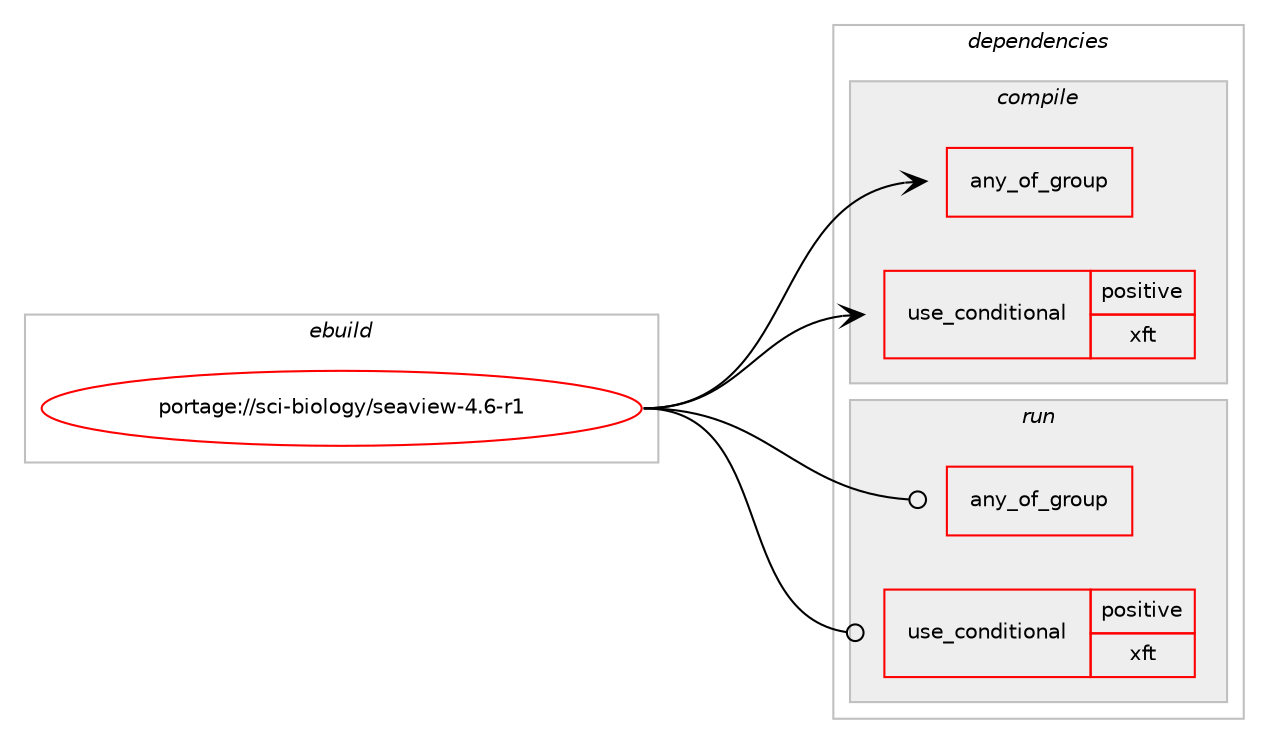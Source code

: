 digraph prolog {

# *************
# Graph options
# *************

newrank=true;
concentrate=true;
compound=true;
graph [rankdir=LR,fontname=Helvetica,fontsize=10,ranksep=1.5];#, ranksep=2.5, nodesep=0.2];
edge  [arrowhead=vee];
node  [fontname=Helvetica,fontsize=10];

# **********
# The ebuild
# **********

subgraph cluster_leftcol {
color=gray;
rank=same;
label=<<i>ebuild</i>>;
id [label="portage://sci-biology/seaview-4.6-r1", color=red, width=4, href="../sci-biology/seaview-4.6-r1.svg"];
}

# ****************
# The dependencies
# ****************

subgraph cluster_midcol {
color=gray;
label=<<i>dependencies</i>>;
subgraph cluster_compile {
fillcolor="#eeeeee";
style=filled;
label=<<i>compile</i>>;
subgraph any2573 {
dependency198085 [label=<<TABLE BORDER="0" CELLBORDER="1" CELLSPACING="0" CELLPADDING="4"><TR><TD CELLPADDING="10">any_of_group</TD></TR></TABLE>>, shape=none, color=red];# *** BEGIN UNKNOWN DEPENDENCY TYPE (TODO) ***
# dependency198085 -> package_dependency(portage://sci-biology/seaview-4.6-r1,install,no,sci-libs,libmuscle,none,[,,],[],[])
# *** END UNKNOWN DEPENDENCY TYPE (TODO) ***

# *** BEGIN UNKNOWN DEPENDENCY TYPE (TODO) ***
# dependency198085 -> package_dependency(portage://sci-biology/seaview-4.6-r1,install,no,sci-biology,muscle,none,[,,],[],[])
# *** END UNKNOWN DEPENDENCY TYPE (TODO) ***

}
id:e -> dependency198085:w [weight=20,style="solid",arrowhead="vee"];
subgraph cond101573 {
dependency198086 [label=<<TABLE BORDER="0" CELLBORDER="1" CELLSPACING="0" CELLPADDING="4"><TR><TD ROWSPAN="3" CELLPADDING="10">use_conditional</TD></TR><TR><TD>positive</TD></TR><TR><TD>xft</TD></TR></TABLE>>, shape=none, color=red];
# *** BEGIN UNKNOWN DEPENDENCY TYPE (TODO) ***
# dependency198086 -> package_dependency(portage://sci-biology/seaview-4.6-r1,install,no,x11-libs,libXft,none,[,,],[],[])
# *** END UNKNOWN DEPENDENCY TYPE (TODO) ***

}
id:e -> dependency198086:w [weight=20,style="solid",arrowhead="vee"];
# *** BEGIN UNKNOWN DEPENDENCY TYPE (TODO) ***
# id -> package_dependency(portage://sci-biology/seaview-4.6-r1,install,no,sci-biology,clustalw,none,[,,],[slot(2)],[])
# *** END UNKNOWN DEPENDENCY TYPE (TODO) ***

# *** BEGIN UNKNOWN DEPENDENCY TYPE (TODO) ***
# id -> package_dependency(portage://sci-biology/seaview-4.6-r1,install,no,sci-biology,phyml,none,[,,],[],[])
# *** END UNKNOWN DEPENDENCY TYPE (TODO) ***

# *** BEGIN UNKNOWN DEPENDENCY TYPE (TODO) ***
# id -> package_dependency(portage://sci-biology/seaview-4.6-r1,install,no,sys-libs,zlib,none,[,,],[],[])
# *** END UNKNOWN DEPENDENCY TYPE (TODO) ***

# *** BEGIN UNKNOWN DEPENDENCY TYPE (TODO) ***
# id -> package_dependency(portage://sci-biology/seaview-4.6-r1,install,no,x11-libs,fltk,none,[,,],[slot(1)],[use(optenable(xft),none)])
# *** END UNKNOWN DEPENDENCY TYPE (TODO) ***

# *** BEGIN UNKNOWN DEPENDENCY TYPE (TODO) ***
# id -> package_dependency(portage://sci-biology/seaview-4.6-r1,install,no,x11-libs,libX11,none,[,,],[],[])
# *** END UNKNOWN DEPENDENCY TYPE (TODO) ***

}
subgraph cluster_compileandrun {
fillcolor="#eeeeee";
style=filled;
label=<<i>compile and run</i>>;
}
subgraph cluster_run {
fillcolor="#eeeeee";
style=filled;
label=<<i>run</i>>;
subgraph any2574 {
dependency198087 [label=<<TABLE BORDER="0" CELLBORDER="1" CELLSPACING="0" CELLPADDING="4"><TR><TD CELLPADDING="10">any_of_group</TD></TR></TABLE>>, shape=none, color=red];# *** BEGIN UNKNOWN DEPENDENCY TYPE (TODO) ***
# dependency198087 -> package_dependency(portage://sci-biology/seaview-4.6-r1,run,no,sci-libs,libmuscle,none,[,,],[],[])
# *** END UNKNOWN DEPENDENCY TYPE (TODO) ***

# *** BEGIN UNKNOWN DEPENDENCY TYPE (TODO) ***
# dependency198087 -> package_dependency(portage://sci-biology/seaview-4.6-r1,run,no,sci-biology,muscle,none,[,,],[],[])
# *** END UNKNOWN DEPENDENCY TYPE (TODO) ***

}
id:e -> dependency198087:w [weight=20,style="solid",arrowhead="odot"];
subgraph cond101574 {
dependency198088 [label=<<TABLE BORDER="0" CELLBORDER="1" CELLSPACING="0" CELLPADDING="4"><TR><TD ROWSPAN="3" CELLPADDING="10">use_conditional</TD></TR><TR><TD>positive</TD></TR><TR><TD>xft</TD></TR></TABLE>>, shape=none, color=red];
# *** BEGIN UNKNOWN DEPENDENCY TYPE (TODO) ***
# dependency198088 -> package_dependency(portage://sci-biology/seaview-4.6-r1,run,no,x11-libs,libXft,none,[,,],[],[])
# *** END UNKNOWN DEPENDENCY TYPE (TODO) ***

}
id:e -> dependency198088:w [weight=20,style="solid",arrowhead="odot"];
# *** BEGIN UNKNOWN DEPENDENCY TYPE (TODO) ***
# id -> package_dependency(portage://sci-biology/seaview-4.6-r1,run,no,sci-biology,clustalw,none,[,,],[slot(2)],[])
# *** END UNKNOWN DEPENDENCY TYPE (TODO) ***

# *** BEGIN UNKNOWN DEPENDENCY TYPE (TODO) ***
# id -> package_dependency(portage://sci-biology/seaview-4.6-r1,run,no,sci-biology,phyml,none,[,,],[],[])
# *** END UNKNOWN DEPENDENCY TYPE (TODO) ***

# *** BEGIN UNKNOWN DEPENDENCY TYPE (TODO) ***
# id -> package_dependency(portage://sci-biology/seaview-4.6-r1,run,no,sys-libs,zlib,none,[,,],[],[])
# *** END UNKNOWN DEPENDENCY TYPE (TODO) ***

# *** BEGIN UNKNOWN DEPENDENCY TYPE (TODO) ***
# id -> package_dependency(portage://sci-biology/seaview-4.6-r1,run,no,x11-libs,fltk,none,[,,],[slot(1)],[use(optenable(xft),none)])
# *** END UNKNOWN DEPENDENCY TYPE (TODO) ***

# *** BEGIN UNKNOWN DEPENDENCY TYPE (TODO) ***
# id -> package_dependency(portage://sci-biology/seaview-4.6-r1,run,no,x11-libs,libX11,none,[,,],[],[])
# *** END UNKNOWN DEPENDENCY TYPE (TODO) ***

}
}

# **************
# The candidates
# **************

subgraph cluster_choices {
rank=same;
color=gray;
label=<<i>candidates</i>>;

}

}
